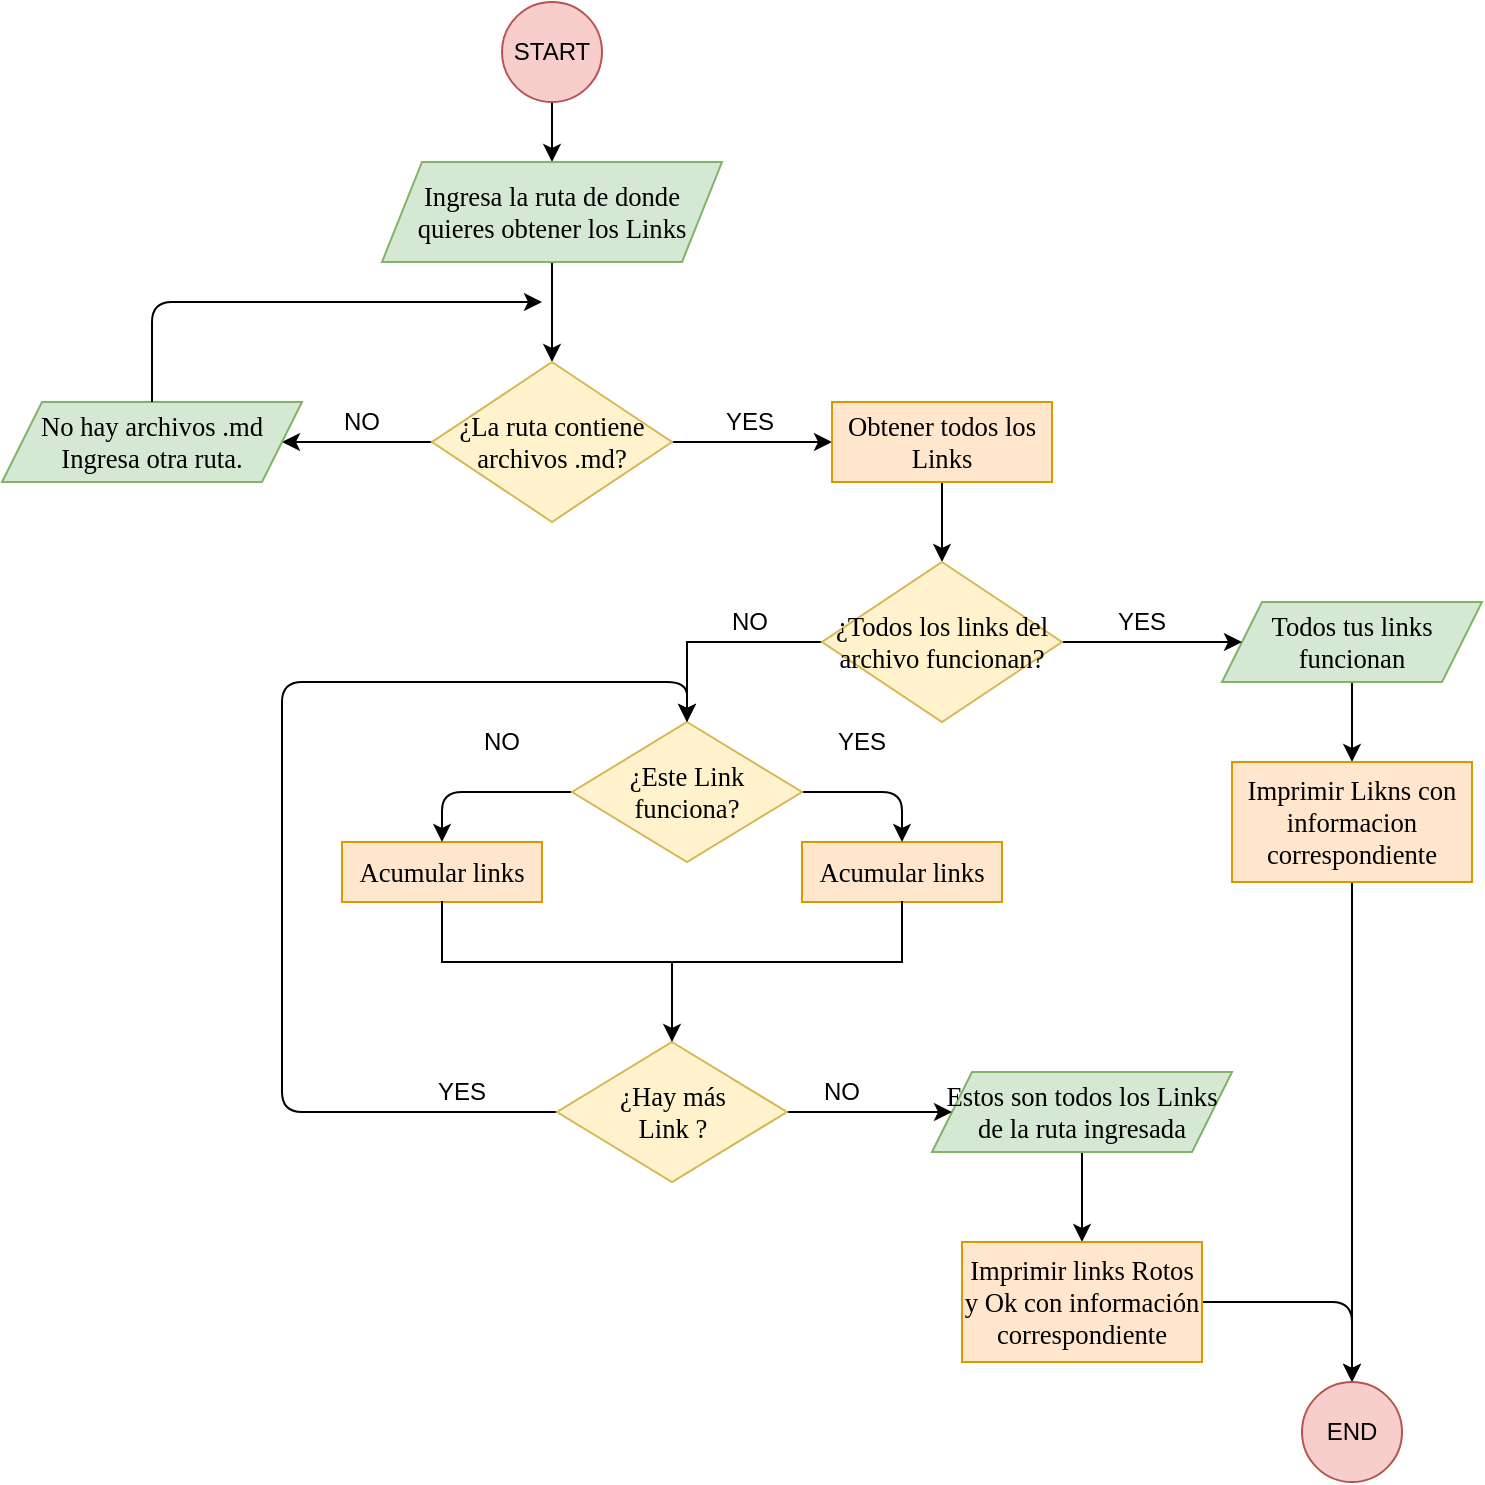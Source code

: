 <mxfile version="14.5.1" type="github">
  <diagram id="C5RBs43oDa-KdzZeNtuy" name="Page-1">
    <mxGraphModel dx="964" dy="789" grid="1" gridSize="10" guides="1" tooltips="1" connect="1" arrows="1" fold="1" page="1" pageScale="1" pageWidth="827" pageHeight="1169" math="0" shadow="0">
      <root>
        <mxCell id="WIyWlLk6GJQsqaUBKTNV-0" />
        <mxCell id="WIyWlLk6GJQsqaUBKTNV-1" parent="WIyWlLk6GJQsqaUBKTNV-0" />
        <mxCell id="AMCf581_uWKmBdhSOG7E-4" value="" style="edgeStyle=orthogonalEdgeStyle;rounded=0;orthogonalLoop=1;jettySize=auto;html=1;" edge="1" parent="WIyWlLk6GJQsqaUBKTNV-1" source="AMCf581_uWKmBdhSOG7E-1" target="AMCf581_uWKmBdhSOG7E-3">
          <mxGeometry relative="1" as="geometry" />
        </mxCell>
        <mxCell id="AMCf581_uWKmBdhSOG7E-1" value="START" style="ellipse;whiteSpace=wrap;html=1;aspect=fixed;fillColor=#f8cecc;strokeColor=#b85450;" vertex="1" parent="WIyWlLk6GJQsqaUBKTNV-1">
          <mxGeometry x="310" y="20" width="50" height="50" as="geometry" />
        </mxCell>
        <mxCell id="AMCf581_uWKmBdhSOG7E-9" value="" style="edgeStyle=orthogonalEdgeStyle;rounded=0;orthogonalLoop=1;jettySize=auto;html=1;" edge="1" parent="WIyWlLk6GJQsqaUBKTNV-1" source="AMCf581_uWKmBdhSOG7E-3" target="AMCf581_uWKmBdhSOG7E-5">
          <mxGeometry relative="1" as="geometry" />
        </mxCell>
        <mxCell id="AMCf581_uWKmBdhSOG7E-3" value="&lt;span style=&quot;font-family: &amp;#34;noto_regular&amp;#34; ; font-size: 10pt&quot;&gt;Ingresa la ruta de donde quieres obtener los Links&lt;/span&gt;" style="shape=parallelogram;perimeter=parallelogramPerimeter;whiteSpace=wrap;html=1;fixedSize=1;fillColor=#d5e8d4;strokeColor=#82b366;" vertex="1" parent="WIyWlLk6GJQsqaUBKTNV-1">
          <mxGeometry x="250" y="100" width="170" height="50" as="geometry" />
        </mxCell>
        <mxCell id="AMCf581_uWKmBdhSOG7E-10" value="" style="edgeStyle=orthogonalEdgeStyle;rounded=0;orthogonalLoop=1;jettySize=auto;html=1;" edge="1" parent="WIyWlLk6GJQsqaUBKTNV-1" source="AMCf581_uWKmBdhSOG7E-5" target="AMCf581_uWKmBdhSOG7E-8">
          <mxGeometry relative="1" as="geometry" />
        </mxCell>
        <mxCell id="AMCf581_uWKmBdhSOG7E-18" value="" style="edgeStyle=orthogonalEdgeStyle;rounded=0;orthogonalLoop=1;jettySize=auto;html=1;" edge="1" parent="WIyWlLk6GJQsqaUBKTNV-1" source="AMCf581_uWKmBdhSOG7E-5" target="AMCf581_uWKmBdhSOG7E-11">
          <mxGeometry relative="1" as="geometry" />
        </mxCell>
        <mxCell id="AMCf581_uWKmBdhSOG7E-5" value="&lt;span style=&quot;font-family: &amp;#34;noto_regular&amp;#34; ; font-size: 10pt&quot;&gt;¿La ruta contiene archivos .md?&lt;/span&gt;" style="rhombus;whiteSpace=wrap;html=1;fillColor=#fff2cc;strokeColor=#d6b656;" vertex="1" parent="WIyWlLk6GJQsqaUBKTNV-1">
          <mxGeometry x="275" y="200" width="120" height="80" as="geometry" />
        </mxCell>
        <mxCell id="AMCf581_uWKmBdhSOG7E-57" value="" style="edgeStyle=orthogonalEdgeStyle;rounded=1;orthogonalLoop=1;jettySize=auto;html=1;" edge="1" parent="WIyWlLk6GJQsqaUBKTNV-1" source="AMCf581_uWKmBdhSOG7E-6" target="AMCf581_uWKmBdhSOG7E-13">
          <mxGeometry relative="1" as="geometry" />
        </mxCell>
        <mxCell id="AMCf581_uWKmBdhSOG7E-6" value="&lt;span style=&quot;font-family: &amp;#34;noto_regular&amp;#34; ; font-size: 10pt&quot;&gt;Estos son todos los Links de la ruta ingresada&lt;/span&gt;" style="shape=parallelogram;perimeter=parallelogramPerimeter;whiteSpace=wrap;html=1;fixedSize=1;fillColor=#d5e8d4;strokeColor=#82b366;" vertex="1" parent="WIyWlLk6GJQsqaUBKTNV-1">
          <mxGeometry x="525" y="555" width="150" height="40" as="geometry" />
        </mxCell>
        <mxCell id="AMCf581_uWKmBdhSOG7E-56" value="" style="edgeStyle=orthogonalEdgeStyle;rounded=1;orthogonalLoop=1;jettySize=auto;html=1;" edge="1" parent="WIyWlLk6GJQsqaUBKTNV-1" source="AMCf581_uWKmBdhSOG7E-7" target="AMCf581_uWKmBdhSOG7E-14">
          <mxGeometry relative="1" as="geometry" />
        </mxCell>
        <mxCell id="AMCf581_uWKmBdhSOG7E-7" value="&lt;span style=&quot;font-family: &amp;#34;noto_regular&amp;#34; ; font-size: 10pt&quot;&gt;Todos tus links funcionan&lt;/span&gt;" style="shape=parallelogram;perimeter=parallelogramPerimeter;whiteSpace=wrap;html=1;fixedSize=1;fillColor=#d5e8d4;strokeColor=#82b366;" vertex="1" parent="WIyWlLk6GJQsqaUBKTNV-1">
          <mxGeometry x="670" y="320" width="130" height="40" as="geometry" />
        </mxCell>
        <mxCell id="AMCf581_uWKmBdhSOG7E-8" value="&lt;span style=&quot;font-family: &amp;#34;noto_regular&amp;#34; ; font-size: 10pt&quot;&gt;No hay archivos .md Ingresa otra ruta.&lt;/span&gt;" style="shape=parallelogram;perimeter=parallelogramPerimeter;whiteSpace=wrap;html=1;fixedSize=1;fillColor=#d5e8d4;strokeColor=#82b366;" vertex="1" parent="WIyWlLk6GJQsqaUBKTNV-1">
          <mxGeometry x="60" y="220" width="150" height="40" as="geometry" />
        </mxCell>
        <mxCell id="AMCf581_uWKmBdhSOG7E-19" value="" style="edgeStyle=orthogonalEdgeStyle;rounded=0;orthogonalLoop=1;jettySize=auto;html=1;" edge="1" parent="WIyWlLk6GJQsqaUBKTNV-1" source="AMCf581_uWKmBdhSOG7E-11" target="AMCf581_uWKmBdhSOG7E-17">
          <mxGeometry relative="1" as="geometry" />
        </mxCell>
        <mxCell id="AMCf581_uWKmBdhSOG7E-11" value="&lt;span style=&quot;font-family: &amp;#34;noto_regular&amp;#34; ; font-size: 10pt&quot;&gt;Obtener todos los Links&lt;/span&gt;" style="rounded=0;whiteSpace=wrap;html=1;fillColor=#ffe6cc;strokeColor=#d79b00;" vertex="1" parent="WIyWlLk6GJQsqaUBKTNV-1">
          <mxGeometry x="475" y="220" width="110" height="40" as="geometry" />
        </mxCell>
        <mxCell id="AMCf581_uWKmBdhSOG7E-12" value="&lt;span style=&quot;font-family: &amp;#34;noto_regular&amp;#34; ; font-size: 10pt&quot;&gt;Acumular links&lt;/span&gt;" style="rounded=0;whiteSpace=wrap;html=1;fillColor=#ffe6cc;strokeColor=#d79b00;" vertex="1" parent="WIyWlLk6GJQsqaUBKTNV-1">
          <mxGeometry x="230" y="440" width="100" height="30" as="geometry" />
        </mxCell>
        <mxCell id="AMCf581_uWKmBdhSOG7E-60" value="" style="edgeStyle=orthogonalEdgeStyle;rounded=1;orthogonalLoop=1;jettySize=auto;html=1;exitX=1;exitY=0.5;exitDx=0;exitDy=0;" edge="1" parent="WIyWlLk6GJQsqaUBKTNV-1" source="AMCf581_uWKmBdhSOG7E-13" target="AMCf581_uWKmBdhSOG7E-58">
          <mxGeometry relative="1" as="geometry" />
        </mxCell>
        <mxCell id="AMCf581_uWKmBdhSOG7E-13" value="&lt;span style=&quot;font-family: &amp;#34;noto_regular&amp;#34; ; font-size: 10pt&quot;&gt;Imprimir links Rotos y Ok  con información correspondiente&lt;/span&gt;" style="rounded=0;whiteSpace=wrap;html=1;fillColor=#ffe6cc;strokeColor=#d79b00;" vertex="1" parent="WIyWlLk6GJQsqaUBKTNV-1">
          <mxGeometry x="540" y="640" width="120" height="60" as="geometry" />
        </mxCell>
        <mxCell id="AMCf581_uWKmBdhSOG7E-59" value="" style="edgeStyle=orthogonalEdgeStyle;rounded=1;orthogonalLoop=1;jettySize=auto;html=1;" edge="1" parent="WIyWlLk6GJQsqaUBKTNV-1" source="AMCf581_uWKmBdhSOG7E-14" target="AMCf581_uWKmBdhSOG7E-58">
          <mxGeometry relative="1" as="geometry" />
        </mxCell>
        <mxCell id="AMCf581_uWKmBdhSOG7E-14" value="&lt;span style=&quot;font-family: &amp;#34;noto_regular&amp;#34; ; font-size: 10pt&quot;&gt;Imprimir Likns con informacion correspondiente&lt;/span&gt;" style="rounded=0;whiteSpace=wrap;html=1;fillColor=#ffe6cc;strokeColor=#d79b00;" vertex="1" parent="WIyWlLk6GJQsqaUBKTNV-1">
          <mxGeometry x="675" y="400" width="120" height="60" as="geometry" />
        </mxCell>
        <mxCell id="AMCf581_uWKmBdhSOG7E-15" value="&lt;span style=&quot;font-family: &amp;#34;noto_regular&amp;#34; ; font-size: 10pt&quot;&gt;Acumular links&lt;/span&gt;" style="rounded=0;whiteSpace=wrap;html=1;fillColor=#ffe6cc;strokeColor=#d79b00;" vertex="1" parent="WIyWlLk6GJQsqaUBKTNV-1">
          <mxGeometry x="460" y="440" width="100" height="30" as="geometry" />
        </mxCell>
        <mxCell id="AMCf581_uWKmBdhSOG7E-21" value="" style="edgeStyle=orthogonalEdgeStyle;rounded=0;orthogonalLoop=1;jettySize=auto;html=1;entryX=0.5;entryY=0;entryDx=0;entryDy=0;exitX=0.5;exitY=0;exitDx=0;exitDy=0;" edge="1" parent="WIyWlLk6GJQsqaUBKTNV-1" source="AMCf581_uWKmBdhSOG7E-16" target="AMCf581_uWKmBdhSOG7E-16">
          <mxGeometry relative="1" as="geometry">
            <mxPoint x="440" y="300" as="targetPoint" />
          </mxGeometry>
        </mxCell>
        <mxCell id="AMCf581_uWKmBdhSOG7E-49" value="" style="edgeStyle=orthogonalEdgeStyle;rounded=1;orthogonalLoop=1;jettySize=auto;html=1;entryX=0.5;entryY=0;entryDx=0;entryDy=0;exitX=1;exitY=0.5;exitDx=0;exitDy=0;" edge="1" parent="WIyWlLk6GJQsqaUBKTNV-1" source="AMCf581_uWKmBdhSOG7E-16" target="AMCf581_uWKmBdhSOG7E-15">
          <mxGeometry relative="1" as="geometry" />
        </mxCell>
        <mxCell id="AMCf581_uWKmBdhSOG7E-50" value="" style="edgeStyle=orthogonalEdgeStyle;rounded=1;orthogonalLoop=1;jettySize=auto;html=1;entryX=0.5;entryY=0;entryDx=0;entryDy=0;" edge="1" parent="WIyWlLk6GJQsqaUBKTNV-1" source="AMCf581_uWKmBdhSOG7E-16" target="AMCf581_uWKmBdhSOG7E-12">
          <mxGeometry relative="1" as="geometry" />
        </mxCell>
        <mxCell id="AMCf581_uWKmBdhSOG7E-16" value="&lt;span style=&quot;font-family: &amp;#34;noto_regular&amp;#34; ; font-size: 10pt&quot;&gt;¿Este Link funciona?&lt;/span&gt;" style="rhombus;whiteSpace=wrap;html=1;fillColor=#fff2cc;strokeColor=#d6b656;" vertex="1" parent="WIyWlLk6GJQsqaUBKTNV-1">
          <mxGeometry x="345" y="380" width="115" height="70" as="geometry" />
        </mxCell>
        <mxCell id="AMCf581_uWKmBdhSOG7E-20" value="" style="edgeStyle=orthogonalEdgeStyle;rounded=0;orthogonalLoop=1;jettySize=auto;html=1;" edge="1" parent="WIyWlLk6GJQsqaUBKTNV-1" source="AMCf581_uWKmBdhSOG7E-17" target="AMCf581_uWKmBdhSOG7E-7">
          <mxGeometry relative="1" as="geometry" />
        </mxCell>
        <mxCell id="AMCf581_uWKmBdhSOG7E-23" value="" style="edgeStyle=orthogonalEdgeStyle;rounded=0;orthogonalLoop=1;jettySize=auto;html=1;entryX=0.5;entryY=0;entryDx=0;entryDy=0;" edge="1" parent="WIyWlLk6GJQsqaUBKTNV-1" source="AMCf581_uWKmBdhSOG7E-17" target="AMCf581_uWKmBdhSOG7E-16">
          <mxGeometry relative="1" as="geometry" />
        </mxCell>
        <mxCell id="AMCf581_uWKmBdhSOG7E-17" value="&lt;span style=&quot;font-family: &amp;#34;noto_regular&amp;#34; ; font-size: 10pt&quot;&gt;¿Todos los links del archivo funcionan?&lt;/span&gt;" style="rhombus;whiteSpace=wrap;html=1;fillColor=#fff2cc;strokeColor=#d6b656;" vertex="1" parent="WIyWlLk6GJQsqaUBKTNV-1">
          <mxGeometry x="470" y="300" width="120" height="80" as="geometry" />
        </mxCell>
        <mxCell id="AMCf581_uWKmBdhSOG7E-24" value="YES" style="text;html=1;strokeColor=none;fillColor=none;align=center;verticalAlign=middle;whiteSpace=wrap;rounded=0;" vertex="1" parent="WIyWlLk6GJQsqaUBKTNV-1">
          <mxGeometry x="413.5" y="220" width="40" height="20" as="geometry" />
        </mxCell>
        <mxCell id="AMCf581_uWKmBdhSOG7E-33" value="NO" style="text;html=1;strokeColor=none;fillColor=none;align=center;verticalAlign=middle;whiteSpace=wrap;rounded=0;" vertex="1" parent="WIyWlLk6GJQsqaUBKTNV-1">
          <mxGeometry x="220" y="220" width="40" height="20" as="geometry" />
        </mxCell>
        <mxCell id="AMCf581_uWKmBdhSOG7E-34" value="YES" style="text;html=1;strokeColor=none;fillColor=none;align=center;verticalAlign=middle;whiteSpace=wrap;rounded=0;" vertex="1" parent="WIyWlLk6GJQsqaUBKTNV-1">
          <mxGeometry x="610" y="320" width="40" height="20" as="geometry" />
        </mxCell>
        <mxCell id="AMCf581_uWKmBdhSOG7E-35" value="NO" style="text;html=1;strokeColor=none;fillColor=none;align=center;verticalAlign=middle;whiteSpace=wrap;rounded=0;" vertex="1" parent="WIyWlLk6GJQsqaUBKTNV-1">
          <mxGeometry x="413.5" y="320" width="40" height="20" as="geometry" />
        </mxCell>
        <mxCell id="AMCf581_uWKmBdhSOG7E-39" value="" style="endArrow=classic;html=1;exitX=0.5;exitY=0;exitDx=0;exitDy=0;rounded=1;" edge="1" parent="WIyWlLk6GJQsqaUBKTNV-1" source="AMCf581_uWKmBdhSOG7E-8">
          <mxGeometry width="50" height="50" relative="1" as="geometry">
            <mxPoint x="340" y="460" as="sourcePoint" />
            <mxPoint x="330" y="170" as="targetPoint" />
            <Array as="points">
              <mxPoint x="135" y="170" />
            </Array>
          </mxGeometry>
        </mxCell>
        <mxCell id="AMCf581_uWKmBdhSOG7E-55" value="" style="edgeStyle=orthogonalEdgeStyle;rounded=1;orthogonalLoop=1;jettySize=auto;html=1;" edge="1" parent="WIyWlLk6GJQsqaUBKTNV-1" source="AMCf581_uWKmBdhSOG7E-51" target="AMCf581_uWKmBdhSOG7E-6">
          <mxGeometry relative="1" as="geometry" />
        </mxCell>
        <mxCell id="AMCf581_uWKmBdhSOG7E-65" value="" style="edgeStyle=orthogonalEdgeStyle;rounded=1;orthogonalLoop=1;jettySize=auto;html=1;entryX=0.5;entryY=0;entryDx=0;entryDy=0;" edge="1" parent="WIyWlLk6GJQsqaUBKTNV-1" source="AMCf581_uWKmBdhSOG7E-51" target="AMCf581_uWKmBdhSOG7E-16">
          <mxGeometry relative="1" as="geometry">
            <Array as="points">
              <mxPoint x="200" y="575" />
              <mxPoint x="200" y="360" />
              <mxPoint x="403" y="360" />
            </Array>
          </mxGeometry>
        </mxCell>
        <mxCell id="AMCf581_uWKmBdhSOG7E-51" value="&lt;span style=&quot;font-family: &amp;#34;noto_regular&amp;#34; ; font-size: 10pt&quot;&gt;¿Hay más &lt;br&gt;Link ?&lt;/span&gt;" style="rhombus;whiteSpace=wrap;html=1;fillColor=#fff2cc;strokeColor=#d6b656;" vertex="1" parent="WIyWlLk6GJQsqaUBKTNV-1">
          <mxGeometry x="337.5" y="540" width="115" height="70" as="geometry" />
        </mxCell>
        <mxCell id="AMCf581_uWKmBdhSOG7E-54" value="" style="edgeStyle=orthogonalEdgeStyle;rounded=1;orthogonalLoop=1;jettySize=auto;html=1;" edge="1" parent="WIyWlLk6GJQsqaUBKTNV-1" source="AMCf581_uWKmBdhSOG7E-53" target="AMCf581_uWKmBdhSOG7E-51">
          <mxGeometry relative="1" as="geometry" />
        </mxCell>
        <mxCell id="AMCf581_uWKmBdhSOG7E-53" value="" style="shape=partialRectangle;whiteSpace=wrap;html=1;bottom=1;right=1;left=1;top=0;fillColor=none;routingCenterX=-0.5;" vertex="1" parent="WIyWlLk6GJQsqaUBKTNV-1">
          <mxGeometry x="280" y="470" width="230" height="30" as="geometry" />
        </mxCell>
        <mxCell id="AMCf581_uWKmBdhSOG7E-58" value="END" style="ellipse;whiteSpace=wrap;html=1;aspect=fixed;fillColor=#f8cecc;strokeColor=#b85450;" vertex="1" parent="WIyWlLk6GJQsqaUBKTNV-1">
          <mxGeometry x="710" y="710" width="50" height="50" as="geometry" />
        </mxCell>
        <mxCell id="AMCf581_uWKmBdhSOG7E-61" value="YES" style="text;html=1;strokeColor=none;fillColor=none;align=center;verticalAlign=middle;whiteSpace=wrap;rounded=0;" vertex="1" parent="WIyWlLk6GJQsqaUBKTNV-1">
          <mxGeometry x="470" y="380" width="40" height="20" as="geometry" />
        </mxCell>
        <mxCell id="AMCf581_uWKmBdhSOG7E-62" value="YES" style="text;html=1;strokeColor=none;fillColor=none;align=center;verticalAlign=middle;whiteSpace=wrap;rounded=0;" vertex="1" parent="WIyWlLk6GJQsqaUBKTNV-1">
          <mxGeometry x="270" y="555" width="40" height="20" as="geometry" />
        </mxCell>
        <mxCell id="AMCf581_uWKmBdhSOG7E-63" value="NO" style="text;html=1;strokeColor=none;fillColor=none;align=center;verticalAlign=middle;whiteSpace=wrap;rounded=0;" vertex="1" parent="WIyWlLk6GJQsqaUBKTNV-1">
          <mxGeometry x="290" y="380" width="40" height="20" as="geometry" />
        </mxCell>
        <mxCell id="AMCf581_uWKmBdhSOG7E-64" value="NO" style="text;html=1;strokeColor=none;fillColor=none;align=center;verticalAlign=middle;whiteSpace=wrap;rounded=0;" vertex="1" parent="WIyWlLk6GJQsqaUBKTNV-1">
          <mxGeometry x="460" y="555" width="40" height="20" as="geometry" />
        </mxCell>
      </root>
    </mxGraphModel>
  </diagram>
</mxfile>
